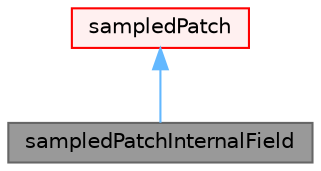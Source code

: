 digraph "sampledPatchInternalField"
{
 // LATEX_PDF_SIZE
  bgcolor="transparent";
  edge [fontname=Helvetica,fontsize=10,labelfontname=Helvetica,labelfontsize=10];
  node [fontname=Helvetica,fontsize=10,shape=box,height=0.2,width=0.4];
  Node1 [id="Node000001",label="sampledPatchInternalField",height=0.2,width=0.4,color="gray40", fillcolor="grey60", style="filled", fontcolor="black",tooltip="Variation of sampledPatch that samples the internalField (at a given normal distance from the patch) ..."];
  Node2 -> Node1 [id="edge1_Node000001_Node000002",dir="back",color="steelblue1",style="solid",tooltip=" "];
  Node2 [id="Node000002",label="sampledPatch",height=0.2,width=0.4,color="red", fillcolor="#FFF0F0", style="filled",URL="$classFoam_1_1sampledPatch.html",tooltip="A sampledSurface on patches. Non-triangulated by default."];
}
